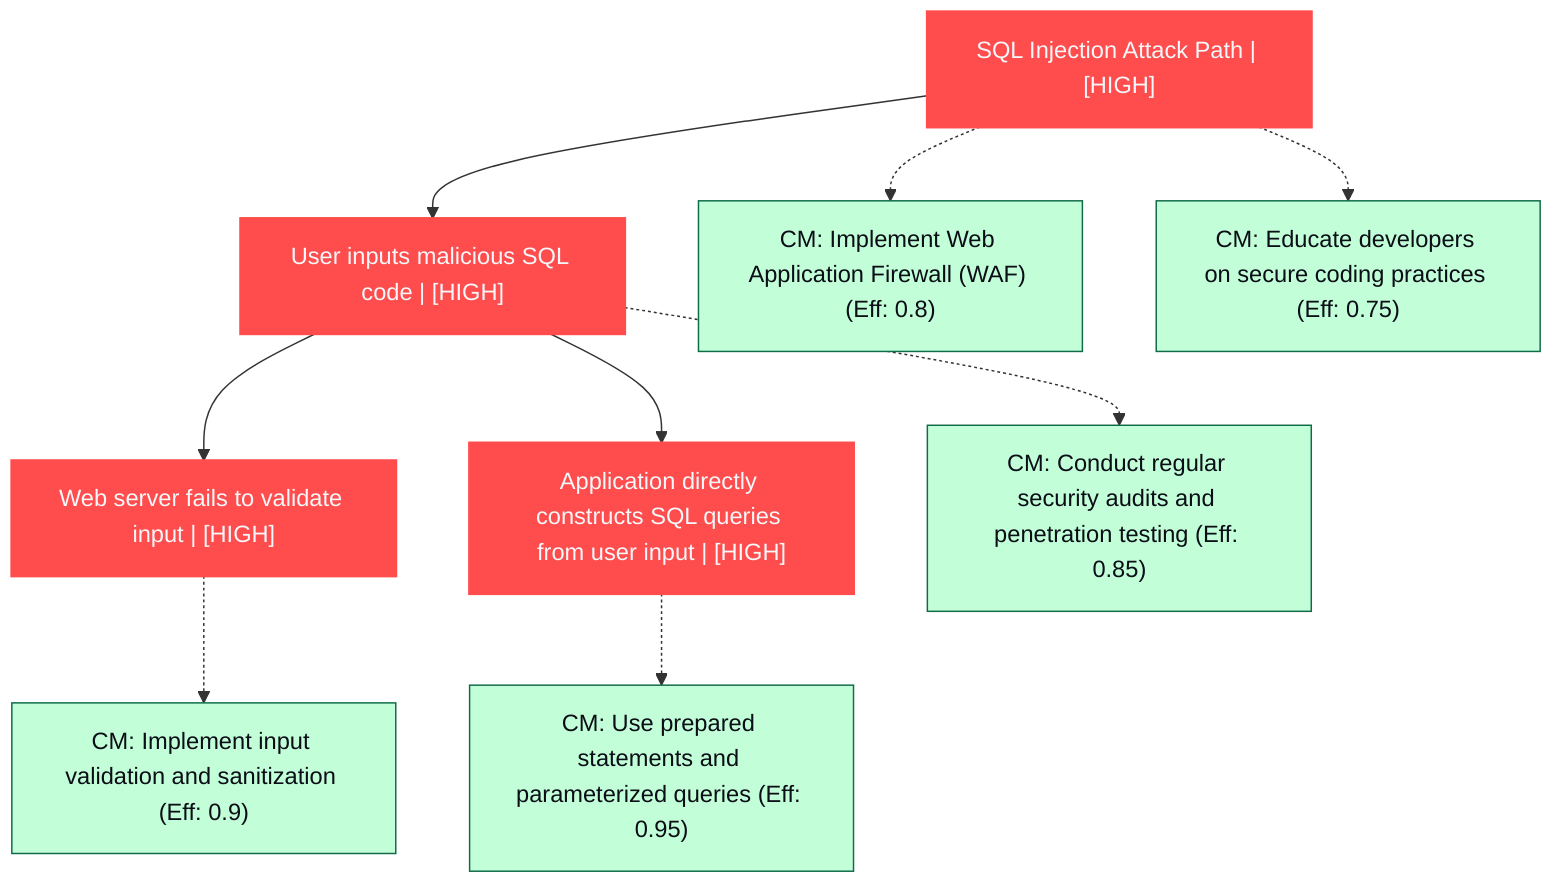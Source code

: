 graph TB
  node_01K662DM00Z2S7TSHM236NF4DB["SQL Injection Attack Path | [HIGH]"]:::highRisk
  node_01K662DM00Z2S7TSHM236NF4DB-1["User inputs malicious SQL code | [HIGH]"]:::highRisk
  node_01K662DM00Z2S7TSHM236NF4DB-1-1["Web server fails to validate input | [HIGH]"]:::highRisk
  node_01K662DM00Z2S7TSHM236NF4DB-1-1_cm_0["CM: Implement input validation and sanitization (Eff: 0.9)"]:::countermeasure
  node_01K662DM00Z2S7TSHM236NF4DB-1-2["Application directly constructs SQL queries from user input | [HIGH]"]:::highRisk
  node_01K662DM00Z2S7TSHM236NF4DB-1-2_cm_0["CM: Use prepared statements and parameterized queries (Eff: 0.95)"]:::countermeasure
  node_01K662DM00Z2S7TSHM236NF4DB-1_cm_0["CM: Conduct regular security audits and penetration testing (Eff: 0.85)"]:::countermeasure
  node_01K662DM00Z2S7TSHM236NF4DB_cm_0["CM: Implement Web Application Firewall (WAF) (Eff: 0.8)"]:::countermeasure
  node_01K662DM00Z2S7TSHM236NF4DB_cm_1["CM: Educate developers on secure coding practices (Eff: 0.75)"]:::countermeasure

  node_01K662DM00Z2S7TSHM236NF4DB --> node_01K662DM00Z2S7TSHM236NF4DB-1
  node_01K662DM00Z2S7TSHM236NF4DB-1 --> node_01K662DM00Z2S7TSHM236NF4DB-1-1
  node_01K662DM00Z2S7TSHM236NF4DB-1-1 -.-> node_01K662DM00Z2S7TSHM236NF4DB-1-1_cm_0
  node_01K662DM00Z2S7TSHM236NF4DB-1 --> node_01K662DM00Z2S7TSHM236NF4DB-1-2
  node_01K662DM00Z2S7TSHM236NF4DB-1-2 -.-> node_01K662DM00Z2S7TSHM236NF4DB-1-2_cm_0
  node_01K662DM00Z2S7TSHM236NF4DB-1 -.-> node_01K662DM00Z2S7TSHM236NF4DB-1_cm_0
  node_01K662DM00Z2S7TSHM236NF4DB -.-> node_01K662DM00Z2S7TSHM236NF4DB_cm_0
  node_01K662DM00Z2S7TSHM236NF4DB -.-> node_01K662DM00Z2S7TSHM236NF4DB_cm_1

  classDef andNode fill:#FF4C4C,stroke:#FF4C4C,stroke-width:2px,color:#F5F7FA
  classDef orNode fill:#36FF8F,stroke:#36FF8F,stroke-width:2px,color:#0B0D17
  classDef leafNode fill:#29ABE2,stroke:#29ABE2,stroke-width:2px,color:#F5F7FA
  classDef highRisk fill:#FF4C4C,color:#F5F7FA,stroke:#FF4C4C,stroke-width:2px
  classDef mediumRisk fill:#FFD300,stroke:#FFD300,stroke-width:1px,color:#0B0D17
  classDef lowRisk fill:#FFF2B3,stroke:#FFF2B3,stroke-width:1px,color:#0B0D17
  classDef countermeasure fill:#C2FFD8,stroke:#106B49,stroke-width:1px,color:#0B0D17
  classDef reference fill:#A259FF,stroke:#c3a4ff,stroke-width:1px,stroke-dasharray:3 3,color:#F5F7FA
  classDef mitreNode stroke-dasharray:5 5
  classDef note fill:#ffffcc,stroke:#ffcc00,stroke-width:2px,stroke-dasharray:5 5